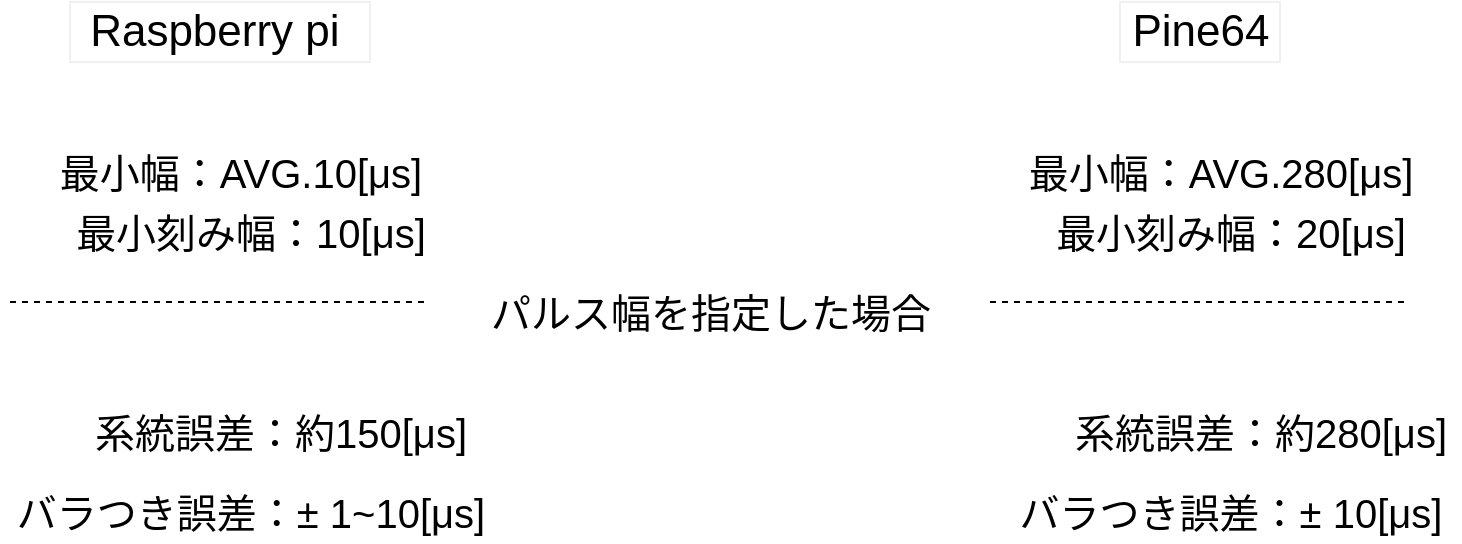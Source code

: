 <mxfile version="14.1.1" type="embed">
    <diagram id="E3C8C9cs2GV8bGkcOziP" name="ページ1">
        <mxGraphModel dx="442" dy="807" grid="0" gridSize="10" guides="1" tooltips="1" connect="1" arrows="1" fold="1" page="0" pageScale="1" pageWidth="827" pageHeight="1169" math="0" shadow="0">
            <root>
                <mxCell id="0"/>
                <mxCell id="1" parent="0"/>
                <mxCell id="2" value="Raspberry pi&amp;nbsp;" style="text;html=1;align=center;verticalAlign=middle;resizable=0;points=[];autosize=1;fontSize=22;labelBorderColor=none;strokeColor=#f0f0f0;" parent="1" vertex="1">
                    <mxGeometry x="140" y="170" width="150" height="30" as="geometry"/>
                </mxCell>
                <mxCell id="3" value="最小幅：AVG.10[μs]" style="text;html=1;align=center;verticalAlign=middle;resizable=0;points=[];autosize=1;fontSize=20;" parent="1" vertex="1">
                    <mxGeometry x="129" y="241" width="192" height="28" as="geometry"/>
                </mxCell>
                <mxCell id="4" value="最小刻み幅：10[μs]" style="text;html=1;align=center;verticalAlign=middle;resizable=0;points=[];autosize=1;fontSize=20;" parent="1" vertex="1">
                    <mxGeometry x="137" y="271" width="186" height="28" as="geometry"/>
                </mxCell>
                <mxCell id="5" value="系統誤差：約150[μs]" style="text;html=1;align=center;verticalAlign=middle;resizable=0;points=[];autosize=1;fontSize=20;" parent="1" vertex="1">
                    <mxGeometry x="145" y="370" width="200" height="30" as="geometry"/>
                </mxCell>
                <mxCell id="6" value="バラつき誤差：± 1~10[μs]" style="text;html=1;align=center;verticalAlign=middle;resizable=0;points=[];autosize=1;fontSize=20;" parent="1" vertex="1">
                    <mxGeometry x="105" y="410" width="250" height="30" as="geometry"/>
                </mxCell>
                <mxCell id="7" value="" style="endArrow=none;dashed=1;html=1;fontSize=20;" parent="1" edge="1">
                    <mxGeometry width="50" height="50" relative="1" as="geometry">
                        <mxPoint x="110" y="320" as="sourcePoint"/>
                        <mxPoint x="320" y="320" as="targetPoint"/>
                    </mxGeometry>
                </mxCell>
                <mxCell id="8" value="パルス幅を指定した場合" style="text;html=1;align=center;verticalAlign=middle;resizable=0;points=[];autosize=1;fontSize=20;" parent="1" vertex="1">
                    <mxGeometry x="345" y="310" width="230" height="30" as="geometry"/>
                </mxCell>
                <mxCell id="9" value="Pine64" style="text;html=1;align=center;verticalAlign=middle;resizable=0;points=[];autosize=1;fontSize=22;strokeColor=#f0f0f0;" parent="1" vertex="1">
                    <mxGeometry x="665" y="170" width="80" height="30" as="geometry"/>
                </mxCell>
                <mxCell id="10" value="最小幅：AVG.280[μs]" style="text;html=1;align=center;verticalAlign=middle;resizable=0;points=[];autosize=1;fontSize=20;" parent="1" vertex="1">
                    <mxGeometry x="610" y="240" width="210" height="30" as="geometry"/>
                </mxCell>
                <mxCell id="11" value="最小刻み幅：20[μs]" style="text;html=1;align=center;verticalAlign=middle;resizable=0;points=[];autosize=1;fontSize=20;" parent="1" vertex="1">
                    <mxGeometry x="625" y="270" width="190" height="30" as="geometry"/>
                </mxCell>
                <mxCell id="12" value="系統誤差：約280[μs]" style="text;html=1;align=center;verticalAlign=middle;resizable=0;points=[];autosize=1;fontSize=20;" parent="1" vertex="1">
                    <mxGeometry x="635" y="370" width="200" height="30" as="geometry"/>
                </mxCell>
                <mxCell id="13" value="バラつき誤差：± 10[μs]" style="text;html=1;align=center;verticalAlign=middle;resizable=0;points=[];autosize=1;fontSize=20;" parent="1" vertex="1">
                    <mxGeometry x="605" y="410" width="230" height="30" as="geometry"/>
                </mxCell>
                <mxCell id="14" value="" style="endArrow=none;dashed=1;html=1;fontSize=20;" parent="1" edge="1">
                    <mxGeometry width="50" height="50" relative="1" as="geometry">
                        <mxPoint x="600" y="320" as="sourcePoint"/>
                        <mxPoint x="810" y="320" as="targetPoint"/>
                    </mxGeometry>
                </mxCell>
            </root>
        </mxGraphModel>
    </diagram>
</mxfile>